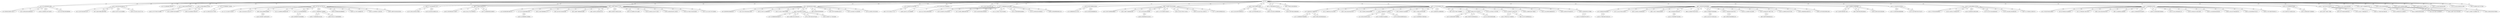 graph {
n0 [label="n0 (0.0)"];
n1 [label="n1 (2.3721959590911865)"];
n2 [label="n2 (3.492163300514221)"];
n3 [label="n3 (4.398690581321716)"];
n4 [label="n4 (3.6538829803466797)"];
n5 [label="n5 (3.8564552068710327)"];
n6 [label="n6 (2.7653287649154663)"];
n7 [label="n7 (2.5757458209991455)"];
n8 [label="n8 (3.6959909200668335)"];
n9 [label="n9 (3.0759942531585693)"];
n10 [label="n10 (2.2626190185546875)"];
n11 [label="n11 (3.171215057373047)"];
n12 [label="n12 (3.224894881248474)"];
n13 [label="n13 (2.6683263778686523)"];
n14 [label="n14 (3.5175923109054565)"];
n15 [label="n15 (2.7689353227615356)"];
n16 [label="n16 (3.5494818687438965)"];
n17 [label="n17 (2.3466129302978516)"];
n18 [label="n18 (2.5947540998458862)"];
n19 [label="n19 (3.2034871578216553)"];
n20 [label="n20 (3.36577308177948)"];
n21 [label="n21 (3.3081148862838745)"];
n22 [label="n22 (3.0272932052612305)"];
n23 [label="n23 (2.69638192653656)"];
n24 [label="n24 (2.757824420928955)"];
n25 [label="n25 (3.9394185543060303)"];
n26 [label="n26 (3.358693480491638)"];
n27 [label="n27 (3.3288660049438477)"];
n28 [label="n28 (3.368775486946106)"];
n29 [label="n29 (3.8000967502593994)"];
n30 [label="n30 (3.278371214866638)"];
n31 [label="n31 (2.7959436178207397)"];
n32 [label="n32 (3.4241939783096313)"];
n33 [label="n33 (3.6374857425689697)"];
n34 [label="n34 (3.7181317806243896)"];
n35 [label="n35 (1.9786338806152344)"];
n36 [label="n36 (2.5340768098831177)"];
n37 [label="n37 (2.524968981742859)"];
n38 [label="n38 (2.294204831123352)"];
n39 [label="n39 (2.4451345205307007)"];
n40 [label="n40 (1.647261142730713)"];
n41 [label="n41 (3.8300118446350098)"];
n42 [label="n42 (2.3380801677703857)"];
n43 [label="n43 (3.7995251417160034)"];
n44 [label="n44 (2.63945472240448)"];
n45 [label="n45 (2.1719318628311157)"];
n46 [label="n46 (3.4897762537002563)"];
n47 [label="n47 (3.463876962661743)"];
n48 [label="n48 (2.647467255592346)"];
n49 [label="n49 (2.703951358795166)"];
n50 [label="n50 (2.8987780809402466)"];
n51 [label="n51 (3.355756163597107)"];
n52 [label="n52 (3.260907530784607)"];
n53 [label="n53 (3.0429335832595825)"];
n54 [label="n54 (3.201461911201477)"];
n55 [label="n55 (3.4869120121002197)"];
n56 [label="n56 (3.8082536458969116)"];
n57 [label="n57 (3.161197304725647)"];
n58 [label="n58 (3.2556512355804443)"];
n59 [label="n59 (2.8737858533859253)"];
n60 [label="n60 (2.954843282699585)"];
n61 [label="n61 (3.437949299812317)"];
n62 [label="n62 (2.189042568206787)"];
n63 [label="n63 (1.4956730604171753)"];
n64 [label="n64 (4.154751896858215)"];
n65 [label="n65 (2.6879212856292725)"];
n66 [label="n66 (2.843145966529846)"];
n67 [label="n67 (3.6000391244888306)"];
n68 [label="n68 (3.5636372566223145)"];
n69 [label="n69 (3.7857176065444946)"];
n70 [label="n70 (1.2863383293151855)"];
n71 [label="n71 (2.639187216758728)"];
n72 [label="n72 (2.97874653339386)"];
n73 [label="n73 (3.6876137256622314)"];
n74 [label="n74 (2.6333134174346924)"];
n75 [label="n75 (3.766756534576416)"];
n76 [label="n76 (2.5467326641082764)"];
n77 [label="n77 (1.6969660520553589)"];
n78 [label="n78 (2.6159740686416626)"];
n79 [label="n79 (3.1302177906036377)"];
n80 [label="n80 (1.4548527002334595)"];
n81 [label="n81 (3.4341700077056885)"];
n82 [label="n82 (2.258707880973816)"];
n83 [label="n83 (2.1482046842575073)"];
n84 [label="n84 (3.9058752059936523)"];
n85 [label="n85 (2.596161365509033)"];
n86 [label="n86 (3.3201345205307007)"];
n87 [label="n87 (1.2732255458831787)"];
n88 [label="n88 (1.5826393365859985)"];
n89 [label="n89 (2.3981257677078247)"];
n90 [label="n90 (3.4087964296340942)"];
n91 [label="n91 (3.8707562685012817)"];
n92 [label="n92 (2.63506543636322)"];
n93 [label="n93 (3.75272536277771)"];
n94 [label="n94 (3.3116989135742188)"];
n95 [label="n95 (2.3388991355895996)"];
n96 [label="n96 (3.150609612464905)"];
n97 [label="n97 (3.8057998418807983)"];
n98 [label="n98 (3.3180007934570312)"];
n99 [label="n99 (4.090740084648132)"];
n100 [label="n100 (3.336859703063965)"];
n101 [label="n101 (2.129199743270874)"];
n102 [label="n102 (3.7616662979125977)"];
n103 [label="n103 (3.3956936597824097)"];
n104 [label="n104 (3.5386592149734497)"];
n105 [label="n105 (3.95588219165802)"];
n106 [label="n106 (3.520713210105896)"];
n107 [label="n107 (2.7327520847320557)"];
n108 [label="n108 (3.792882800102234)"];
n109 [label="n109 (3.1954954862594604)"];
n110 [label="n110 (1.6199198961257935)"];
n111 [label="n111 (3.1050177812576294)"];
n112 [label="n112 (3.2469953298568726)"];
n113 [label="n113 (3.870061993598938)"];
n114 [label="n114 (4.10493266582489)"];
n115 [label="n115 (3.10764217376709)"];
n116 [label="n116 (3.782638907432556)"];
n117 [label="n117 (1.48406982421875)"];
n118 [label="n118 (3.4503127336502075)"];
n119 [label="n119 (3.962161064147949)"];
n120 [label="n120 (2.8296393156051636)"];
n121 [label="n121 (3.583938956260681)"];
n122 [label="n122 (3.8298938274383545)"];
n123 [label="n123 (2.3334872722625732)"];
n124 [label="n124 (3.3643511533737183)"];
n125 [label="n125 (4.004428386688232)"];
n126 [label="n126 (2.7409340143203735)"];
n127 [label="n127 (4.230621814727783)"];
n128 [label="n128 (2.311390995979309)"];
n129 [label="n129 (4.114260673522949)"];
n130 [label="n130 (1.7182716131210327)"];
n131 [label="n131 (3.619637370109558)"];
n132 [label="n132 (3.310110926628113)"];
n133 [label="n133 (4.042302250862122)"];
n134 [label="n134 (3.897948145866394)"];
n135 [label="n135 (3.1021759510040283)"];
n136 [label="n136 (2.6943591833114624)"];
n137 [label="n137 (3.0404226779937744)"];
n138 [label="n138 (3.166803240776062)"];
n139 [label="n139 (3.7586188316345215)"];
n140 [label="n140 (4.009155631065369)"];
n141 [label="n141 (3.2049458026885986)"];
n142 [label="n142 (3.419137954711914)"];
n143 [label="n143 (3.9584919214248657)"];
n144 [label="n144 (3.8538471460342407)"];
n145 [label="n145 (4.5685731172561646)"];
n146 [label="n146 (3.370779037475586)"];
n147 [label="n147 (2.712519645690918)"];
n148 [label="n148 (4.094506025314331)"];
n149 [label="n149 (3.3055906295776367)"];
n150 [label="n150 (3.3594244718551636)"];
n151 [label="n151 (2.8135992288589478)"];
n152 [label="n152 (3.2589924335479736)"];
n153 [label="n153 (3.5738327503204346)"];
n154 [label="n154 (3.812170147895813)"];
n155 [label="n155 (3.515021324157715)"];
n156 [label="n156 (2.3387722969055176)"];
n157 [label="n157 (3.2112451791763306)"];
n158 [label="n158 (2.203143358230591)"];
n159 [label="n159 (2.4407163858413696)"];
n160 [label="n160 (3.600347876548767)"];
n161 [label="n161 (2.6867425441741943)"];
n162 [label="n162 (4.230966091156006)"];
n163 [label="n163 (2.5104676485061646)"];
n164 [label="n164 (3.1445380449295044)"];
n165 [label="n165 (3.3141672611236572)"];
n166 [label="n166 (3.667311191558838)"];
n167 [label="n167 (3.3958956003189087)"];
n168 [label="n168 (3.4341357946395874)"];
n169 [label="n169 (2.459030032157898)"];
n170 [label="n170 (3.299244523048401)"];
n171 [label="n171 (3.689858078956604)"];
n172 [label="n172 (3.4076907634735107)"];
n173 [label="n173 (2.84381103515625)"];
n174 [label="n174 (4.3919150829315186)"];
n175 [label="n175 (3.5197235345840454)"];
n176 [label="n176 (3.4045644998550415)"];
n177 [label="n177 (2.509016990661621)"];
n178 [label="n178 (2.9416821002960205)"];
n179 [label="n179 (2.7466859817504883)"];
n180 [label="n180 (3.0399603843688965)"];
n181 [label="n181 (4.0088313817977905)"];
n182 [label="n182 (3.884202003479004)"];
n183 [label="n183 (3.1778957843780518)"];
n184 [label="n184 (2.522955894470215)"];
n185 [label="n185 (3.610585927963257)"];
n186 [label="n186 (3.217057228088379)"];
n187 [label="n187 (3.1752864122390747)"];
n188 [label="n188 (3.5956698656082153)"];
n189 [label="n189 (3.9221272468566895)"];
n190 [label="n190 (3.9841463565826416)"];
n191 [label="n191 (3.5964550971984863)"];
n192 [label="n192 (3.1435909271240234)"];
n193 [label="n193 (4.424119710922241)"];
n194 [label="n194 (2.966096043586731)"];
n195 [label="n195 (3.7937484979629517)"];
n196 [label="n196 (3.3974902629852295)"];
n197 [label="n197 (3.996273159980774)"];
n198 [label="n198 (3.3531601428985596)"];
n199 [label="n199 (2.9867624044418335)"];
n0 -- n37 [weight=1.0 label=1.0];
n0 -- n0 [weight=1.0 label=1.0];
n0 -- n82 [weight=1.0 label=1.0];
n0 -- n40 [weight=1.0 label=1.0];
n0 -- n163 [weight=1.0 label=1.0];
n0 -- n76 [weight=1.0 label=1.0];
n0 -- n156 [weight=1.0 label=1.0];
n0 -- n45 [weight=1.0 label=1.0];
n0 -- n101 [weight=1.0 label=1.0];
n0 -- n174 [weight=1.0 label=1.0];
n0 -- n88 [weight=1.0 label=1.0];
n0 -- n161 [weight=1.0 label=1.0];
n0 -- n77 [weight=1.0 label=1.0];
n0 -- n130 [weight=1.0 label=1.0];
n0 -- n110 [weight=1.0 label=1.0];
n0 -- n117 [weight=1.0 label=1.0];
n0 -- n17 [weight=1.0 label=1.0];
n0 -- n85 [weight=1.0 label=1.0];
n0 -- n1 [weight=1.0 label=1.0];
n0 -- n135 [weight=1.0 label=1.0];
n0 -- n0 [weight=1.0 label=1.0];
n0 -- n62 [weight=1.0 label=1.0];
n0 -- n35 [weight=1.0 label=1.0];
n0 -- n128 [weight=1.0 label=1.0];
n0 -- n181 [weight=1.0 label=1.0];
n0 -- n12 [weight=1.0 label=1.0];
n0 -- n87 [weight=1.0 label=1.0];
n0 -- n10 [weight=1.0 label=1.0];
n0 -- n159 [weight=1.0 label=1.0];
n0 -- n70 [weight=1.0 label=1.0];
n0 -- n95 [weight=1.0 label=1.0];
n0 -- n158 [weight=1.0 label=1.0];
n0 -- n74 [weight=1.0 label=1.0];
n0 -- n63 [weight=1.0 label=1.0];
n0 -- n71 [weight=1.0 label=1.0];
n0 -- n80 [weight=1.0 label=1.0];
n0 -- n78 [weight=1.0 label=1.0];
n0 -- n83 [weight=1.0 label=1.0];
n1 -- n113 [weight=1.0 label=1.0];
n1 -- n0 [weight=1.0 label=1.0];
n1 -- n25 [weight=1.0 label=1.0];
n1 -- n5 [weight=1.0 label=1.0];
n1 -- n104 [weight=1.0 label=1.0];
n2 -- n42 [weight=1.0 label=1.0];
n3 -- n78 [weight=1.0 label=1.0];
n4 -- n63 [weight=1.0 label=1.0];
n5 -- n1 [weight=1.0 label=1.0];
n6 -- n117 [weight=1.0 label=1.0];
n7 -- n63 [weight=1.0 label=1.0];
n7 -- n162 [weight=1.0 label=1.0];
n8 -- n70 [weight=1.0 label=1.0];
n9 -- n117 [weight=1.0 label=1.0];
n10 -- n155 [weight=1.0 label=1.0];
n10 -- n0 [weight=1.0 label=1.0];
n10 -- n51 [weight=1.0 label=1.0];
n10 -- n106 [weight=1.0 label=1.0];
n10 -- n97 [weight=1.0 label=1.0];
n11 -- n40 [weight=1.0 label=1.0];
n12 -- n0 [weight=1.0 label=1.0];
n13 -- n190 [weight=1.0 label=1.0];
n13 -- n171 [weight=1.0 label=1.0];
n13 -- n87 [weight=1.0 label=1.0];
n14 -- n77 [weight=1.0 label=1.0];
n15 -- n87 [weight=1.0 label=1.0];
n16 -- n89 [weight=1.0 label=1.0];
n17 -- n146 [weight=1.0 label=1.0];
n17 -- n0 [weight=1.0 label=1.0];
n18 -- n80 [weight=1.0 label=1.0];
n19 -- n77 [weight=1.0 label=1.0];
n20 -- n130 [weight=1.0 label=1.0];
n21 -- n77 [weight=1.0 label=1.0];
n22 -- n70 [weight=1.0 label=1.0];
n23 -- n88 [weight=1.0 label=1.0];
n23 -- n139 [weight=1.0 label=1.0];
n24 -- n110 [weight=1.0 label=1.0];
n25 -- n1 [weight=1.0 label=1.0];
n26 -- n158 [weight=1.0 label=1.0];
n27 -- n38 [weight=1.0 label=1.0];
n28 -- n80 [weight=1.0 label=1.0];
n29 -- n147 [weight=1.0 label=1.0];
n30 -- n70 [weight=1.0 label=1.0];
n31 -- n117 [weight=1.0 label=1.0];
n32 -- n82 [weight=1.0 label=1.0];
n33 -- n158 [weight=1.0 label=1.0];
n34 -- n70 [weight=1.0 label=1.0];
n35 -- n52 [weight=1.0 label=1.0];
n35 -- n185 [weight=1.0 label=1.0];
n35 -- n0 [weight=1.0 label=1.0];
n36 -- n63 [weight=1.0 label=1.0];
n37 -- n127 [weight=1.0 label=1.0];
n37 -- n0 [weight=1.0 label=1.0];
n38 -- n75 [weight=1.0 label=1.0];
n38 -- n27 [weight=1.0 label=1.0];
n38 -- n70 [weight=1.0 label=1.0];
n38 -- n55 [weight=1.0 label=1.0];
n38 -- n145 [weight=1.0 label=1.0];
n39 -- n87 [weight=1.0 label=1.0];
n40 -- n179 [weight=1.0 label=1.0];
n40 -- n180 [weight=1.0 label=1.0];
n40 -- n192 [weight=1.0 label=1.0];
n40 -- n147 [weight=1.0 label=1.0];
n40 -- n11 [weight=1.0 label=1.0];
n40 -- n199 [weight=1.0 label=1.0];
n40 -- n112 [weight=1.0 label=1.0];
n40 -- n54 [weight=1.0 label=1.0];
n40 -- n186 [weight=1.0 label=1.0];
n40 -- n0 [weight=1.0 label=1.0];
n40 -- n66 [weight=1.0 label=1.0];
n41 -- n87 [weight=1.0 label=1.0];
n42 -- n176 [weight=1.0 label=1.0];
n42 -- n2 [weight=1.0 label=1.0];
n42 -- n87 [weight=1.0 label=1.0];
n42 -- n105 [weight=1.0 label=1.0];
n43 -- n123 [weight=1.0 label=1.0];
n44 -- n87 [weight=1.0 label=1.0];
n45 -- n119 [weight=1.0 label=1.0];
n45 -- n133 [weight=1.0 label=1.0];
n45 -- n0 [weight=1.0 label=1.0];
n46 -- n158 [weight=1.0 label=1.0];
n47 -- n95 [weight=1.0 label=1.0];
n48 -- n63 [weight=1.0 label=1.0];
n49 -- n87 [weight=1.0 label=1.0];
n49 -- n122 [weight=1.0 label=1.0];
n50 -- n63 [weight=1.0 label=1.0];
n51 -- n10 [weight=1.0 label=1.0];
n52 -- n35 [weight=1.0 label=1.0];
n53 -- n77 [weight=1.0 label=1.0];
n54 -- n40 [weight=1.0 label=1.0];
n55 -- n38 [weight=1.0 label=1.0];
n56 -- n126 [weight=1.0 label=1.0];
n57 -- n88 [weight=1.0 label=1.0];
n58 -- n88 [weight=1.0 label=1.0];
n59 -- n130 [weight=1.0 label=1.0];
n60 -- n70 [weight=1.0 label=1.0];
n61 -- n82 [weight=1.0 label=1.0];
n62 -- n0 [weight=1.0 label=1.0];
n62 -- n149 [weight=1.0 label=1.0];
n62 -- n154 [weight=1.0 label=1.0];
n62 -- n167 [weight=1.0 label=1.0];
n63 -- n157 [weight=1.0 label=1.0];
n63 -- n94 [weight=1.0 label=1.0];
n63 -- n48 [weight=1.0 label=1.0];
n63 -- n124 [weight=1.0 label=1.0];
n63 -- n7 [weight=1.0 label=1.0];
n63 -- n65 [weight=1.0 label=1.0];
n63 -- n36 [weight=1.0 label=1.0];
n63 -- n136 [weight=1.0 label=1.0];
n63 -- n153 [weight=1.0 label=1.0];
n63 -- n4 [weight=1.0 label=1.0];
n63 -- n50 [weight=1.0 label=1.0];
n63 -- n68 [weight=1.0 label=1.0];
n63 -- n0 [weight=1.0 label=1.0];
n64 -- n123 [weight=1.0 label=1.0];
n65 -- n63 [weight=1.0 label=1.0];
n66 -- n144 [weight=1.0 label=1.0];
n66 -- n40 [weight=1.0 label=1.0];
n67 -- n87 [weight=1.0 label=1.0];
n68 -- n63 [weight=1.0 label=1.0];
n69 -- n88 [weight=1.0 label=1.0];
n70 -- n30 [weight=1.0 label=1.0];
n70 -- n34 [weight=1.0 label=1.0];
n70 -- n8 [weight=1.0 label=1.0];
n70 -- n22 [weight=1.0 label=1.0];
n70 -- n173 [weight=1.0 label=1.0];
n70 -- n131 [weight=1.0 label=1.0];
n70 -- n0 [weight=1.0 label=1.0];
n70 -- n60 [weight=1.0 label=1.0];
n70 -- n38 [weight=1.0 label=1.0];
n70 -- n91 [weight=1.0 label=1.0];
n71 -- n93 [weight=1.0 label=1.0];
n71 -- n0 [weight=1.0 label=1.0];
n72 -- n80 [weight=1.0 label=1.0];
n72 -- n148 [weight=1.0 label=1.0];
n73 -- n128 [weight=1.0 label=1.0];
n74 -- n0 [weight=1.0 label=1.0];
n74 -- n166 [weight=1.0 label=1.0];
n75 -- n38 [weight=1.0 label=1.0];
n76 -- n0 [weight=1.0 label=1.0];
n77 -- n14 [weight=1.0 label=1.0];
n77 -- n19 [weight=1.0 label=1.0];
n77 -- n53 [weight=1.0 label=1.0];
n77 -- n0 [weight=1.0 label=1.0];
n77 -- n111 [weight=1.0 label=1.0];
n77 -- n121 [weight=1.0 label=1.0];
n77 -- n170 [weight=1.0 label=1.0];
n77 -- n188 [weight=1.0 label=1.0];
n77 -- n21 [weight=1.0 label=1.0];
n78 -- n125 [weight=1.0 label=1.0];
n78 -- n3 [weight=1.0 label=1.0];
n78 -- n0 [weight=1.0 label=1.0];
n79 -- n130 [weight=1.0 label=1.0];
n80 -- n28 [weight=1.0 label=1.0];
n80 -- n165 [weight=1.0 label=1.0];
n80 -- n142 [weight=1.0 label=1.0];
n80 -- n177 [weight=1.0 label=1.0];
n80 -- n0 [weight=1.0 label=1.0];
n80 -- n107 [weight=1.0 label=1.0];
n80 -- n18 [weight=1.0 label=1.0];
n80 -- n72 [weight=1.0 label=1.0];
n81 -- n87 [weight=1.0 label=1.0];
n82 -- n198 [weight=1.0 label=1.0];
n82 -- n61 [weight=1.0 label=1.0];
n82 -- n32 [weight=1.0 label=1.0];
n82 -- n0 [weight=1.0 label=1.0];
n83 -- n0 [weight=1.0 label=1.0];
n83 -- n134 [weight=1.0 label=1.0];
n84 -- n89 [weight=1.0 label=1.0];
n85 -- n0 [weight=1.0 label=1.0];
n86 -- n117 [weight=1.0 label=1.0];
n87 -- n81 [weight=1.0 label=1.0];
n87 -- n42 [weight=1.0 label=1.0];
n87 -- n41 [weight=1.0 label=1.0];
n87 -- n138 [weight=1.0 label=1.0];
n87 -- n15 [weight=1.0 label=1.0];
n87 -- n13 [weight=1.0 label=1.0];
n87 -- n44 [weight=1.0 label=1.0];
n87 -- n67 [weight=1.0 label=1.0];
n87 -- n151 [weight=1.0 label=1.0];
n87 -- n123 [weight=1.0 label=1.0];
n87 -- n160 [weight=1.0 label=1.0];
n87 -- n0 [weight=1.0 label=1.0];
n87 -- n39 [weight=1.0 label=1.0];
n87 -- n49 [weight=1.0 label=1.0];
n87 -- n169 [weight=1.0 label=1.0];
n87 -- n89 [weight=1.0 label=1.0];
n87 -- n115 [weight=1.0 label=1.0];
n88 -- n57 [weight=1.0 label=1.0];
n88 -- n194 [weight=1.0 label=1.0];
n88 -- n23 [weight=1.0 label=1.0];
n88 -- n126 [weight=1.0 label=1.0];
n88 -- n58 [weight=1.0 label=1.0];
n88 -- n137 [weight=1.0 label=1.0];
n88 -- n196 [weight=1.0 label=1.0];
n88 -- n92 [weight=1.0 label=1.0];
n88 -- n98 [weight=1.0 label=1.0];
n88 -- n152 [weight=1.0 label=1.0];
n88 -- n69 [weight=1.0 label=1.0];
n88 -- n100 [weight=1.0 label=1.0];
n88 -- n0 [weight=1.0 label=1.0];
n88 -- n129 [weight=1.0 label=1.0];
n89 -- n16 [weight=1.0 label=1.0];
n89 -- n87 [weight=1.0 label=1.0];
n89 -- n84 [weight=1.0 label=1.0];
n89 -- n114 [weight=1.0 label=1.0];
n90 -- n95 [weight=1.0 label=1.0];
n91 -- n70 [weight=1.0 label=1.0];
n92 -- n88 [weight=1.0 label=1.0];
n92 -- n116 [weight=1.0 label=1.0];
n93 -- n71 [weight=1.0 label=1.0];
n94 -- n63 [weight=1.0 label=1.0];
n95 -- n90 [weight=1.0 label=1.0];
n95 -- n0 [weight=1.0 label=1.0];
n95 -- n140 [weight=1.0 label=1.0];
n95 -- n47 [weight=1.0 label=1.0];
n96 -- n117 [weight=1.0 label=1.0];
n97 -- n10 [weight=1.0 label=1.0];
n98 -- n88 [weight=1.0 label=1.0];
n99 -- n137 [weight=1.0 label=1.0];
n100 -- n88 [weight=1.0 label=1.0];
n100 -- n193 [weight=1.0 label=1.0];
n101 -- n172 [weight=1.0 label=1.0];
n101 -- n141 [weight=1.0 label=1.0];
n101 -- n0 [weight=1.0 label=1.0];
n102 -- n169 [weight=1.0 label=1.0];
n103 -- n117 [weight=1.0 label=1.0];
n104 -- n1 [weight=1.0 label=1.0];
n105 -- n42 [weight=1.0 label=1.0];
n106 -- n10 [weight=1.0 label=1.0];
n107 -- n80 [weight=1.0 label=1.0];
n108 -- n179 [weight=1.0 label=1.0];
n109 -- n117 [weight=1.0 label=1.0];
n110 -- n175 [weight=1.0 label=1.0];
n110 -- n187 [weight=1.0 label=1.0];
n110 -- n178 [weight=1.0 label=1.0];
n110 -- n118 [weight=1.0 label=1.0];
n110 -- n24 [weight=1.0 label=1.0];
n110 -- n0 [weight=1.0 label=1.0];
n110 -- n120 [weight=1.0 label=1.0];
n111 -- n77 [weight=1.0 label=1.0];
n112 -- n40 [weight=1.0 label=1.0];
n113 -- n1 [weight=1.0 label=1.0];
n114 -- n89 [weight=1.0 label=1.0];
n115 -- n87 [weight=1.0 label=1.0];
n116 -- n92 [weight=1.0 label=1.0];
n117 -- n109 [weight=1.0 label=1.0];
n117 -- n184 [weight=1.0 label=1.0];
n117 -- n86 [weight=1.0 label=1.0];
n117 -- n150 [weight=1.0 label=1.0];
n117 -- n195 [weight=1.0 label=1.0];
n117 -- n9 [weight=1.0 label=1.0];
n117 -- n132 [weight=1.0 label=1.0];
n117 -- n168 [weight=1.0 label=1.0];
n117 -- n0 [weight=1.0 label=1.0];
n117 -- n96 [weight=1.0 label=1.0];
n117 -- n31 [weight=1.0 label=1.0];
n117 -- n103 [weight=1.0 label=1.0];
n117 -- n164 [weight=1.0 label=1.0];
n117 -- n6 [weight=1.0 label=1.0];
n118 -- n110 [weight=1.0 label=1.0];
n119 -- n45 [weight=1.0 label=1.0];
n120 -- n110 [weight=1.0 label=1.0];
n121 -- n77 [weight=1.0 label=1.0];
n122 -- n49 [weight=1.0 label=1.0];
n123 -- n64 [weight=1.0 label=1.0];
n123 -- n43 [weight=1.0 label=1.0];
n123 -- n87 [weight=1.0 label=1.0];
n124 -- n63 [weight=1.0 label=1.0];
n125 -- n78 [weight=1.0 label=1.0];
n126 -- n56 [weight=1.0 label=1.0];
n126 -- n88 [weight=1.0 label=1.0];
n127 -- n37 [weight=1.0 label=1.0];
n128 -- n73 [weight=1.0 label=1.0];
n128 -- n0 [weight=1.0 label=1.0];
n128 -- n191 [weight=1.0 label=1.0];
n129 -- n88 [weight=1.0 label=1.0];
n130 -- n20 [weight=1.0 label=1.0];
n130 -- n0 [weight=1.0 label=1.0];
n130 -- n79 [weight=1.0 label=1.0];
n130 -- n59 [weight=1.0 label=1.0];
n130 -- n183 [weight=1.0 label=1.0];
n131 -- n70 [weight=1.0 label=1.0];
n132 -- n117 [weight=1.0 label=1.0];
n133 -- n45 [weight=1.0 label=1.0];
n134 -- n83 [weight=1.0 label=1.0];
n135 -- n0 [weight=1.0 label=1.0];
n136 -- n63 [weight=1.0 label=1.0];
n137 -- n88 [weight=1.0 label=1.0];
n137 -- n99 [weight=1.0 label=1.0];
n138 -- n87 [weight=1.0 label=1.0];
n139 -- n23 [weight=1.0 label=1.0];
n140 -- n95 [weight=1.0 label=1.0];
n141 -- n101 [weight=1.0 label=1.0];
n142 -- n80 [weight=1.0 label=1.0];
n143 -- n156 [weight=1.0 label=1.0];
n144 -- n66 [weight=1.0 label=1.0];
n145 -- n38 [weight=1.0 label=1.0];
n146 -- n17 [weight=1.0 label=1.0];
n147 -- n29 [weight=1.0 label=1.0];
n147 -- n40 [weight=1.0 label=1.0];
n148 -- n72 [weight=1.0 label=1.0];
n149 -- n62 [weight=1.0 label=1.0];
n150 -- n117 [weight=1.0 label=1.0];
n151 -- n87 [weight=1.0 label=1.0];
n152 -- n88 [weight=1.0 label=1.0];
n153 -- n63 [weight=1.0 label=1.0];
n154 -- n62 [weight=1.0 label=1.0];
n155 -- n10 [weight=1.0 label=1.0];
n156 -- n0 [weight=1.0 label=1.0];
n156 -- n143 [weight=1.0 label=1.0];
n157 -- n63 [weight=1.0 label=1.0];
n158 -- n46 [weight=1.0 label=1.0];
n158 -- n0 [weight=1.0 label=1.0];
n158 -- n26 [weight=1.0 label=1.0];
n158 -- n33 [weight=1.0 label=1.0];
n159 -- n0 [weight=1.0 label=1.0];
n159 -- n197 [weight=1.0 label=1.0];
n160 -- n87 [weight=1.0 label=1.0];
n161 -- n182 [weight=1.0 label=1.0];
n161 -- n0 [weight=1.0 label=1.0];
n162 -- n7 [weight=1.0 label=1.0];
n163 -- n0 [weight=1.0 label=1.0];
n164 -- n117 [weight=1.0 label=1.0];
n165 -- n80 [weight=1.0 label=1.0];
n166 -- n74 [weight=1.0 label=1.0];
n167 -- n62 [weight=1.0 label=1.0];
n168 -- n117 [weight=1.0 label=1.0];
n169 -- n87 [weight=1.0 label=1.0];
n169 -- n102 [weight=1.0 label=1.0];
n170 -- n77 [weight=1.0 label=1.0];
n171 -- n13 [weight=1.0 label=1.0];
n172 -- n101 [weight=1.0 label=1.0];
n173 -- n70 [weight=1.0 label=1.0];
n174 -- n0 [weight=1.0 label=1.0];
n175 -- n110 [weight=1.0 label=1.0];
n176 -- n42 [weight=1.0 label=1.0];
n177 -- n80 [weight=1.0 label=1.0];
n178 -- n110 [weight=1.0 label=1.0];
n179 -- n189 [weight=1.0 label=1.0];
n179 -- n108 [weight=1.0 label=1.0];
n179 -- n40 [weight=1.0 label=1.0];
n180 -- n40 [weight=1.0 label=1.0];
n181 -- n0 [weight=1.0 label=1.0];
n182 -- n161 [weight=1.0 label=1.0];
n183 -- n130 [weight=1.0 label=1.0];
n184 -- n117 [weight=1.0 label=1.0];
n185 -- n35 [weight=1.0 label=1.0];
n186 -- n40 [weight=1.0 label=1.0];
n187 -- n110 [weight=1.0 label=1.0];
n188 -- n77 [weight=1.0 label=1.0];
n189 -- n179 [weight=1.0 label=1.0];
n190 -- n13 [weight=1.0 label=1.0];
n191 -- n128 [weight=1.0 label=1.0];
n192 -- n40 [weight=1.0 label=1.0];
n193 -- n100 [weight=1.0 label=1.0];
n194 -- n88 [weight=1.0 label=1.0];
n195 -- n117 [weight=1.0 label=1.0];
n196 -- n88 [weight=1.0 label=1.0];
n197 -- n159 [weight=1.0 label=1.0];
n198 -- n82 [weight=1.0 label=1.0];
n199 -- n40 [weight=1.0 label=1.0];
}
